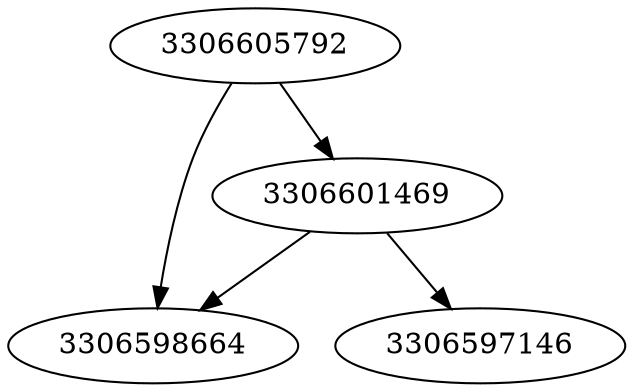 strict digraph  {
3306605792;
3306598664;
3306597146;
3306601469;
3306605792 -> 3306601469;
3306605792 -> 3306598664;
3306601469 -> 3306597146;
3306601469 -> 3306598664;
}
